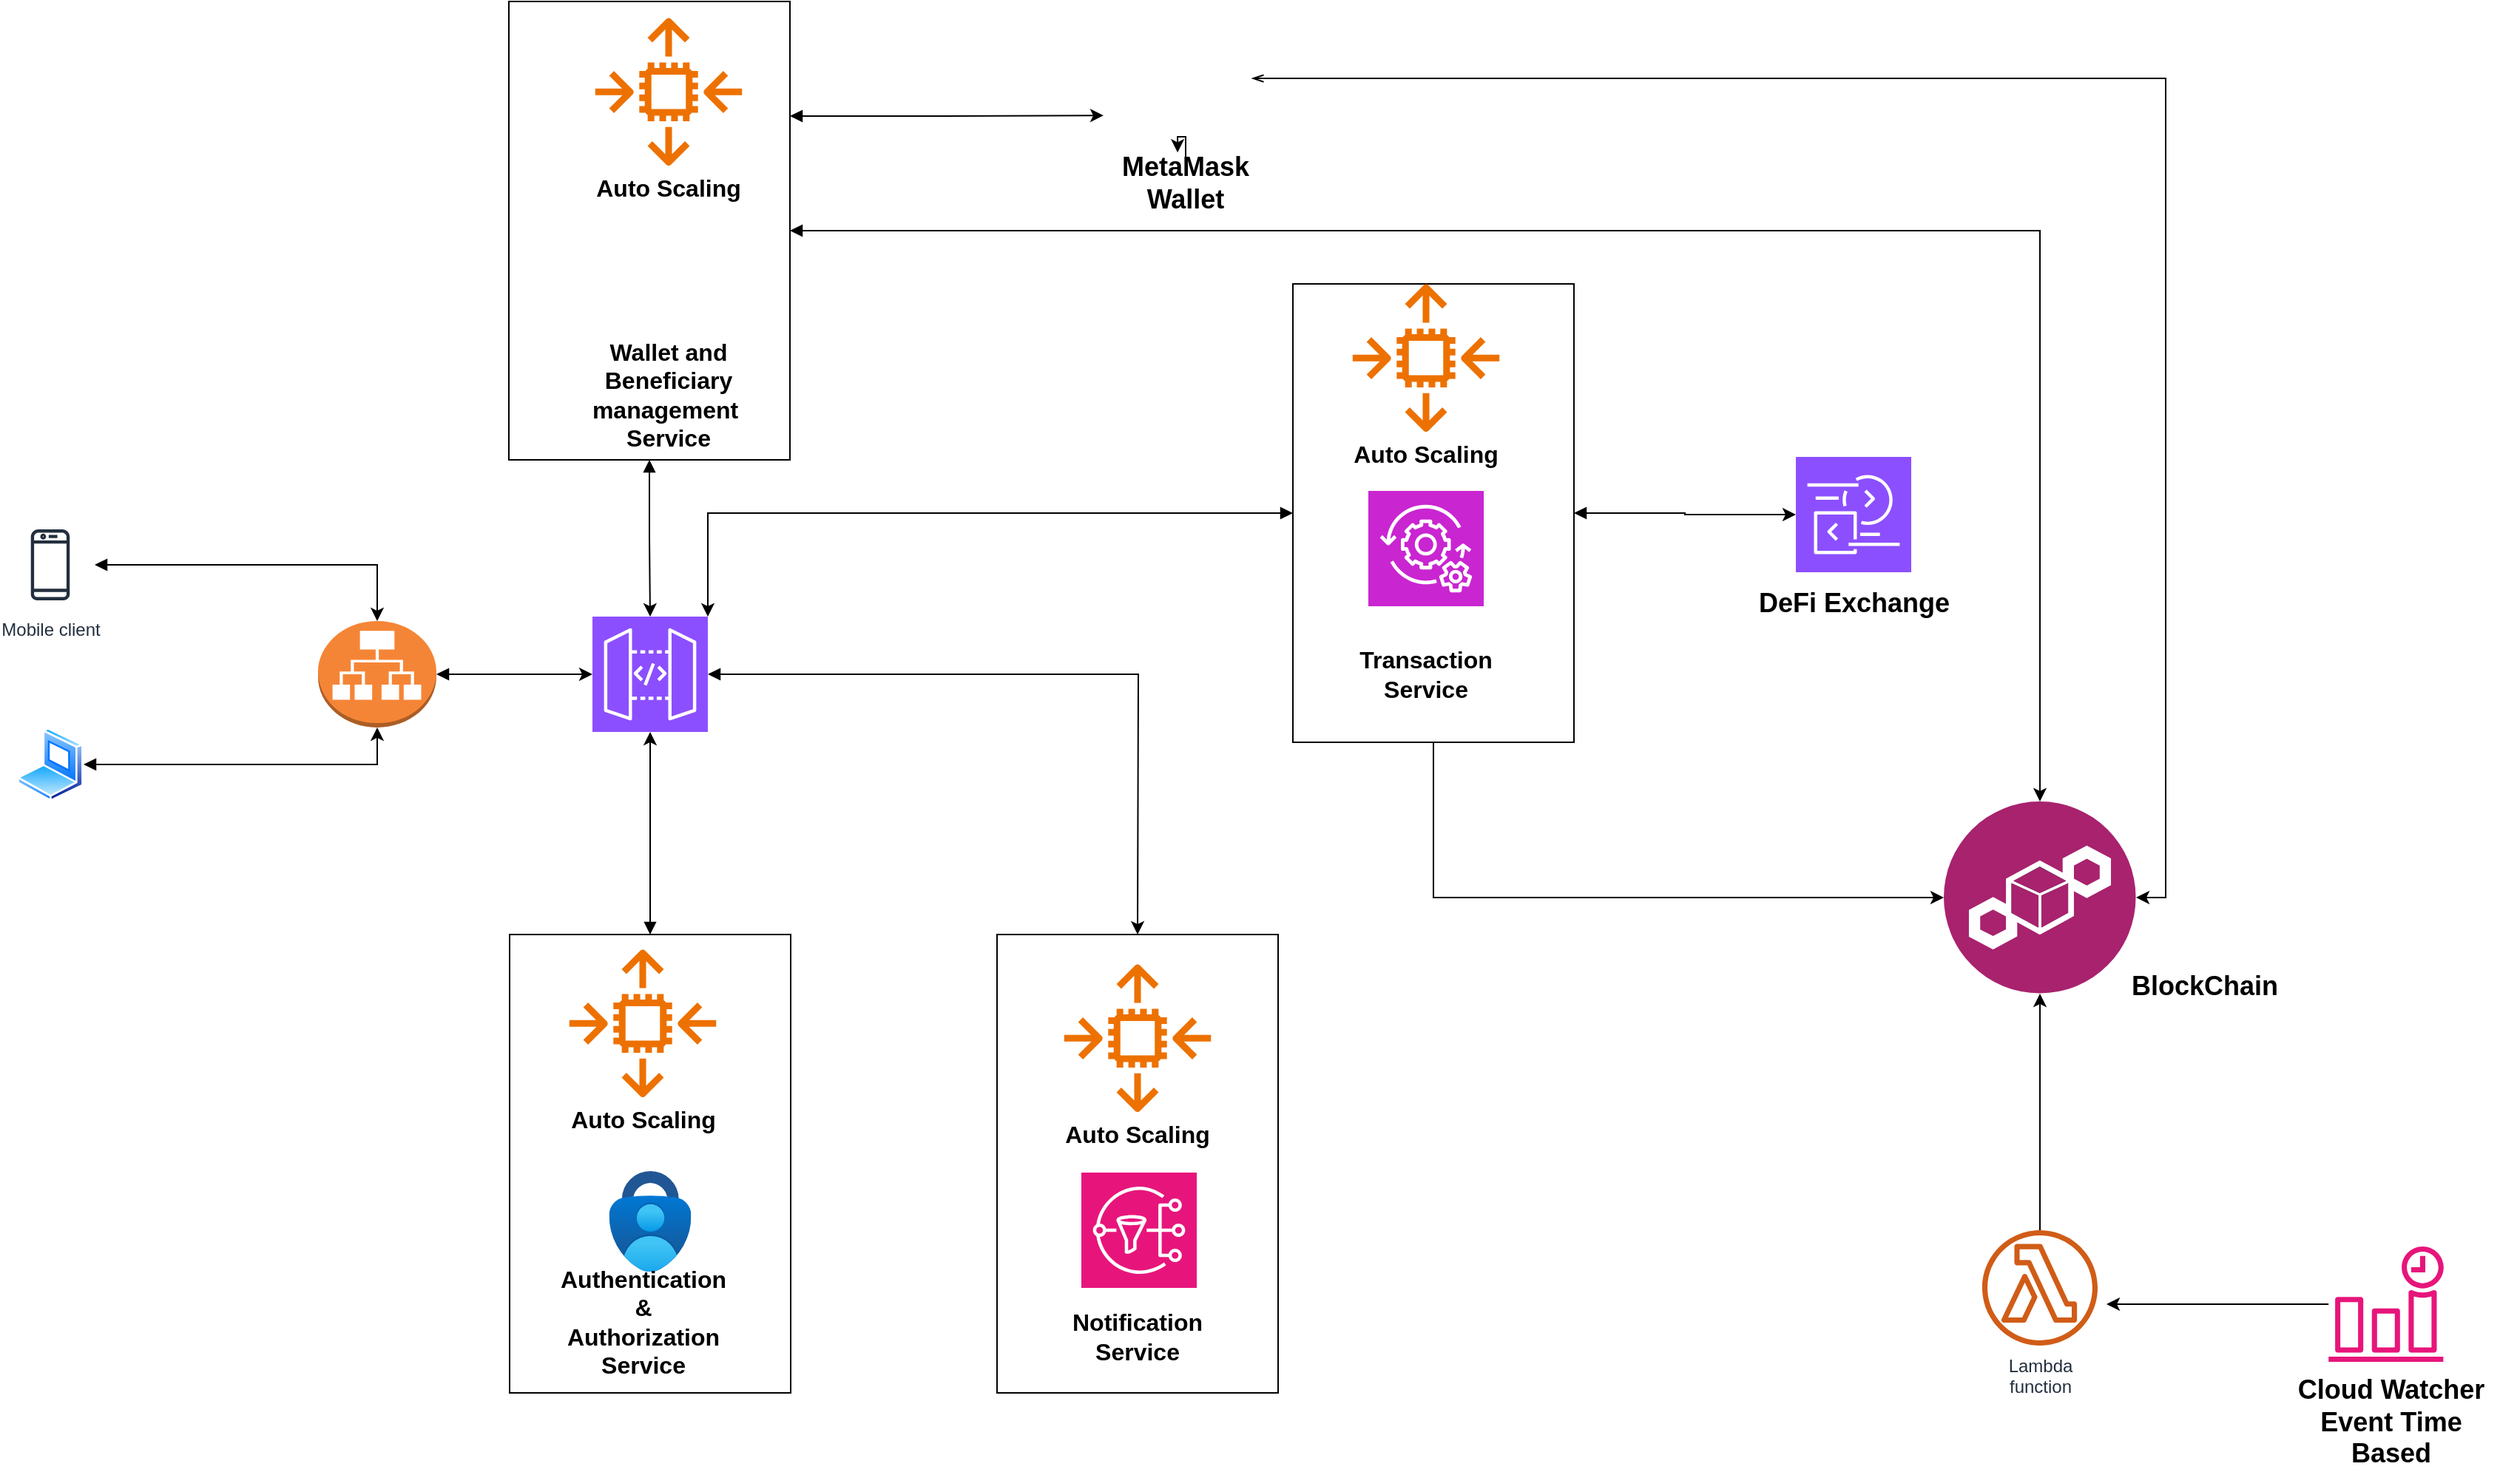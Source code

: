<mxfile version="23.1.3" type="github">
  <diagram id="Ht1M8jgEwFfnCIfOTk4-" name="Page-1">
    <mxGraphModel dx="2514" dy="390" grid="1" gridSize="10" guides="1" tooltips="1" connect="1" arrows="1" fold="1" page="1" pageScale="1" pageWidth="1169" pageHeight="827" math="0" shadow="0">
      <root>
        <mxCell id="0" />
        <mxCell id="1" parent="0" />
        <mxCell id="n_Ng3383ONINiVb1YW3M-2" value="Mobile client" style="sketch=0;outlineConnect=0;fontColor=#232F3E;gradientColor=none;strokeColor=#232F3E;fillColor=#ffffff;dashed=0;verticalLabelPosition=bottom;verticalAlign=top;align=center;html=1;fontSize=12;fontStyle=0;aspect=fixed;shape=mxgraph.aws4.resourceIcon;resIcon=mxgraph.aws4.mobile_client;" parent="1" vertex="1">
          <mxGeometry x="250" y="1200" width="60" height="60" as="geometry" />
        </mxCell>
        <mxCell id="n_Ng3383ONINiVb1YW3M-3" value="" style="image;aspect=fixed;perimeter=ellipsePerimeter;html=1;align=center;shadow=0;dashed=0;spacingTop=3;image=img/lib/active_directory/laptop_client.svg;" parent="1" vertex="1">
          <mxGeometry x="257.5" y="1340" width="45" height="50" as="geometry" />
        </mxCell>
        <mxCell id="n_Ng3383ONINiVb1YW3M-4" value="" style="outlineConnect=0;dashed=0;verticalLabelPosition=bottom;verticalAlign=top;align=center;html=1;shape=mxgraph.aws3.application_load_balancer;fillColor=#F58536;gradientColor=none;" parent="1" vertex="1">
          <mxGeometry x="461" y="1268" width="80" height="72" as="geometry" />
        </mxCell>
        <mxCell id="n_Ng3383ONINiVb1YW3M-7" style="edgeStyle=orthogonalEdgeStyle;rounded=0;orthogonalLoop=1;jettySize=auto;html=1;entryX=0.5;entryY=0;entryDx=0;entryDy=0;entryPerimeter=0;startArrow=block;startFill=1;" parent="1" source="n_Ng3383ONINiVb1YW3M-2" target="n_Ng3383ONINiVb1YW3M-4" edge="1">
          <mxGeometry relative="1" as="geometry" />
        </mxCell>
        <mxCell id="n_Ng3383ONINiVb1YW3M-8" style="edgeStyle=orthogonalEdgeStyle;rounded=0;orthogonalLoop=1;jettySize=auto;html=1;entryX=0.5;entryY=1;entryDx=0;entryDy=0;entryPerimeter=0;startArrow=block;startFill=1;" parent="1" source="n_Ng3383ONINiVb1YW3M-3" target="n_Ng3383ONINiVb1YW3M-4" edge="1">
          <mxGeometry relative="1" as="geometry" />
        </mxCell>
        <mxCell id="n_Ng3383ONINiVb1YW3M-27" value="" style="group" parent="1" vertex="1" connectable="0">
          <mxGeometry x="590.5" y="1480" width="190" height="310" as="geometry" />
        </mxCell>
        <mxCell id="n_Ng3383ONINiVb1YW3M-28" value="" style="image;aspect=fixed;html=1;points=[];align=center;fontSize=12;image=img/lib/azure2/security/Multifactor_Authentication.svg;" parent="n_Ng3383ONINiVb1YW3M-27" vertex="1">
          <mxGeometry x="67.3" y="160" width="55.4" height="68" as="geometry" />
        </mxCell>
        <mxCell id="n_Ng3383ONINiVb1YW3M-29" value="" style="rounded=0;whiteSpace=wrap;html=1;fillColor=none;movable=1;resizable=1;rotatable=1;deletable=1;editable=1;locked=0;connectable=1;" parent="n_Ng3383ONINiVb1YW3M-27" vertex="1">
          <mxGeometry width="190" height="310" as="geometry" />
        </mxCell>
        <mxCell id="n_Ng3383ONINiVb1YW3M-30" value="" style="group" parent="n_Ng3383ONINiVb1YW3M-27" vertex="1" connectable="0">
          <mxGeometry x="40" y="10" width="100" height="130" as="geometry" />
        </mxCell>
        <mxCell id="n_Ng3383ONINiVb1YW3M-31" value="" style="sketch=0;outlineConnect=0;fontColor=#232F3E;gradientColor=none;fillColor=#ED7100;strokeColor=none;dashed=0;verticalLabelPosition=bottom;verticalAlign=top;align=center;html=1;fontSize=12;fontStyle=0;aspect=fixed;pointerEvents=1;shape=mxgraph.aws4.auto_scaling2;" parent="n_Ng3383ONINiVb1YW3M-30" vertex="1">
          <mxGeometry width="100" height="100" as="geometry" />
        </mxCell>
        <mxCell id="n_Ng3383ONINiVb1YW3M-32" value="Auto Scaling" style="text;html=1;align=center;verticalAlign=middle;whiteSpace=wrap;rounded=0;fontSize=16;fontStyle=1" parent="n_Ng3383ONINiVb1YW3M-30" vertex="1">
          <mxGeometry y="100" width="100" height="30" as="geometry" />
        </mxCell>
        <mxCell id="n_Ng3383ONINiVb1YW3M-33" value="Authentication &amp;amp;&lt;br&gt;Authorization Service&lt;br&gt;" style="text;html=1;align=center;verticalAlign=middle;whiteSpace=wrap;rounded=0;fontSize=16;fontStyle=1" parent="n_Ng3383ONINiVb1YW3M-27" vertex="1">
          <mxGeometry x="40" y="247" width="100" height="30" as="geometry" />
        </mxCell>
        <mxCell id="n_Ng3383ONINiVb1YW3M-42" value="" style="group" parent="1" vertex="1" connectable="0">
          <mxGeometry x="920" y="1480" width="190" height="310" as="geometry" />
        </mxCell>
        <mxCell id="n_Ng3383ONINiVb1YW3M-20" value="" style="rounded=0;whiteSpace=wrap;html=1;fillColor=none;movable=1;resizable=1;rotatable=1;deletable=1;editable=1;locked=0;connectable=1;" parent="n_Ng3383ONINiVb1YW3M-42" vertex="1">
          <mxGeometry width="190" height="310" as="geometry" />
        </mxCell>
        <mxCell id="n_Ng3383ONINiVb1YW3M-21" value="" style="group" parent="n_Ng3383ONINiVb1YW3M-42" vertex="1" connectable="0">
          <mxGeometry x="45" y="20" width="100" height="130" as="geometry" />
        </mxCell>
        <mxCell id="n_Ng3383ONINiVb1YW3M-22" value="" style="sketch=0;outlineConnect=0;fontColor=#232F3E;gradientColor=none;fillColor=#ED7100;strokeColor=none;dashed=0;verticalLabelPosition=bottom;verticalAlign=top;align=center;html=1;fontSize=12;fontStyle=0;aspect=fixed;pointerEvents=1;shape=mxgraph.aws4.auto_scaling2;" parent="n_Ng3383ONINiVb1YW3M-21" vertex="1">
          <mxGeometry width="100" height="100" as="geometry" />
        </mxCell>
        <mxCell id="n_Ng3383ONINiVb1YW3M-23" value="Auto Scaling" style="text;html=1;align=center;verticalAlign=middle;whiteSpace=wrap;rounded=0;fontSize=16;fontStyle=1" parent="n_Ng3383ONINiVb1YW3M-21" vertex="1">
          <mxGeometry y="100" width="100" height="30" as="geometry" />
        </mxCell>
        <mxCell id="n_Ng3383ONINiVb1YW3M-25" value="Notification Service" style="text;html=1;align=center;verticalAlign=middle;whiteSpace=wrap;rounded=0;fontSize=16;fontStyle=1" parent="n_Ng3383ONINiVb1YW3M-42" vertex="1">
          <mxGeometry x="45" y="257" width="100" height="30" as="geometry" />
        </mxCell>
        <mxCell id="n_Ng3383ONINiVb1YW3M-41" value="" style="sketch=0;points=[[0,0,0],[0.25,0,0],[0.5,0,0],[0.75,0,0],[1,0,0],[0,1,0],[0.25,1,0],[0.5,1,0],[0.75,1,0],[1,1,0],[0,0.25,0],[0,0.5,0],[0,0.75,0],[1,0.25,0],[1,0.5,0],[1,0.75,0]];outlineConnect=0;fontColor=#232F3E;fillColor=#E7157B;strokeColor=#ffffff;dashed=0;verticalLabelPosition=bottom;verticalAlign=top;align=center;html=1;fontSize=12;fontStyle=0;aspect=fixed;shape=mxgraph.aws4.resourceIcon;resIcon=mxgraph.aws4.sns;" parent="n_Ng3383ONINiVb1YW3M-42" vertex="1">
          <mxGeometry x="57" y="161" width="78" height="78" as="geometry" />
        </mxCell>
        <mxCell id="n_Ng3383ONINiVb1YW3M-46" value="" style="group" parent="1" vertex="1" connectable="0">
          <mxGeometry x="648" y="860" width="130" height="300" as="geometry" />
        </mxCell>
        <mxCell id="n_Ng3383ONINiVb1YW3M-37" value="" style="group" parent="n_Ng3383ONINiVb1YW3M-46" vertex="1" connectable="0">
          <mxGeometry width="130" height="300" as="geometry" />
        </mxCell>
        <mxCell id="n_Ng3383ONINiVb1YW3M-38" value="" style="sketch=0;outlineConnect=0;fontColor=#232F3E;gradientColor=none;fillColor=#ED7100;strokeColor=none;dashed=0;verticalLabelPosition=bottom;verticalAlign=top;align=center;html=1;fontSize=12;fontStyle=0;aspect=fixed;pointerEvents=1;shape=mxgraph.aws4.auto_scaling2;" parent="n_Ng3383ONINiVb1YW3M-37" vertex="1">
          <mxGeometry width="100" height="100" as="geometry" />
        </mxCell>
        <mxCell id="n_Ng3383ONINiVb1YW3M-39" value="Auto Scaling" style="text;html=1;align=center;verticalAlign=middle;whiteSpace=wrap;rounded=0;fontSize=16;fontStyle=1" parent="n_Ng3383ONINiVb1YW3M-37" vertex="1">
          <mxGeometry y="100" width="100" height="30" as="geometry" />
        </mxCell>
        <mxCell id="n_Ng3383ONINiVb1YW3M-36" value="" style="rounded=0;whiteSpace=wrap;html=1;fillColor=none;movable=1;resizable=1;rotatable=1;deletable=1;editable=1;locked=0;connectable=1;" parent="n_Ng3383ONINiVb1YW3M-37" vertex="1">
          <mxGeometry x="-58" y="-11" width="190" height="310" as="geometry" />
        </mxCell>
        <mxCell id="n_Ng3383ONINiVb1YW3M-40" value="Wallet and Beneficiary management&amp;nbsp; Service" style="text;html=1;align=center;verticalAlign=middle;whiteSpace=wrap;rounded=0;fontSize=16;fontStyle=1" parent="n_Ng3383ONINiVb1YW3M-46" vertex="1">
          <mxGeometry y="240" width="100" height="30" as="geometry" />
        </mxCell>
        <mxCell id="n_Ng3383ONINiVb1YW3M-45" value="" style="shape=image;html=1;verticalAlign=top;verticalLabelPosition=bottom;labelBackgroundColor=#ffffff;imageAspect=0;aspect=fixed;image=https://cdn1.iconfinder.com/data/icons/icons-for-a-site-1/64/advantage_wallet-128.png" parent="n_Ng3383ONINiVb1YW3M-46" vertex="1">
          <mxGeometry x="6" y="130" width="88" height="88" as="geometry" />
        </mxCell>
        <mxCell id="n_Ng3383ONINiVb1YW3M-56" style="edgeStyle=orthogonalEdgeStyle;rounded=0;orthogonalLoop=1;jettySize=auto;html=1;startArrow=block;startFill=1;" parent="1" source="n_Ng3383ONINiVb1YW3M-48" edge="1">
          <mxGeometry relative="1" as="geometry">
            <mxPoint x="1015" y="1480" as="targetPoint" />
          </mxGeometry>
        </mxCell>
        <mxCell id="n_Ng3383ONINiVb1YW3M-48" value="" style="sketch=0;points=[[0,0,0],[0.25,0,0],[0.5,0,0],[0.75,0,0],[1,0,0],[0,1,0],[0.25,1,0],[0.5,1,0],[0.75,1,0],[1,1,0],[0,0.25,0],[0,0.5,0],[0,0.75,0],[1,0.25,0],[1,0.5,0],[1,0.75,0]];outlineConnect=0;fontColor=#232F3E;fillColor=#8C4FFF;strokeColor=#ffffff;dashed=0;verticalLabelPosition=bottom;verticalAlign=top;align=center;html=1;fontSize=12;fontStyle=0;aspect=fixed;shape=mxgraph.aws4.resourceIcon;resIcon=mxgraph.aws4.api_gateway;" parent="1" vertex="1">
          <mxGeometry x="646.5" y="1265" width="78" height="78" as="geometry" />
        </mxCell>
        <mxCell id="n_Ng3383ONINiVb1YW3M-50" value="" style="group" parent="1" vertex="1" connectable="0">
          <mxGeometry x="1120" y="1040" width="190" height="310" as="geometry" />
        </mxCell>
        <mxCell id="n_Ng3383ONINiVb1YW3M-12" value="" style="rounded=0;whiteSpace=wrap;html=1;fillColor=none;" parent="n_Ng3383ONINiVb1YW3M-50" vertex="1">
          <mxGeometry width="190" height="310" as="geometry" />
        </mxCell>
        <mxCell id="n_Ng3383ONINiVb1YW3M-18" value="" style="group" parent="n_Ng3383ONINiVb1YW3M-50" vertex="1" connectable="0">
          <mxGeometry x="40" width="100" height="130" as="geometry" />
        </mxCell>
        <mxCell id="n_Ng3383ONINiVb1YW3M-11" value="" style="sketch=0;outlineConnect=0;fontColor=#232F3E;gradientColor=none;fillColor=#ED7100;strokeColor=none;dashed=0;verticalLabelPosition=bottom;verticalAlign=top;align=center;html=1;fontSize=12;fontStyle=0;aspect=fixed;pointerEvents=1;shape=mxgraph.aws4.auto_scaling2;" parent="n_Ng3383ONINiVb1YW3M-18" vertex="1">
          <mxGeometry width="100" height="100" as="geometry" />
        </mxCell>
        <mxCell id="n_Ng3383ONINiVb1YW3M-14" value="Auto Scaling" style="text;html=1;align=center;verticalAlign=middle;whiteSpace=wrap;rounded=0;fontSize=16;fontStyle=1" parent="n_Ng3383ONINiVb1YW3M-18" vertex="1">
          <mxGeometry y="100" width="100" height="30" as="geometry" />
        </mxCell>
        <mxCell id="n_Ng3383ONINiVb1YW3M-19" value="" style="group;labelBorderColor=default;strokeColor=none;" parent="n_Ng3383ONINiVb1YW3M-50" vertex="1" connectable="0">
          <mxGeometry x="40" y="140" width="100" height="140" as="geometry" />
        </mxCell>
        <mxCell id="n_Ng3383ONINiVb1YW3M-9" value="" style="sketch=0;points=[[0,0,0],[0.25,0,0],[0.5,0,0],[0.75,0,0],[1,0,0],[0,1,0],[0.25,1,0],[0.5,1,0],[0.75,1,0],[1,1,0],[0,0.25,0],[0,0.5,0],[0,0.75,0],[1,0.25,0],[1,0.5,0],[1,0.75,0]];outlineConnect=0;fontColor=#232F3E;fillColor=#C925D1;strokeColor=#ffffff;dashed=0;verticalLabelPosition=bottom;verticalAlign=top;align=center;html=1;fontSize=12;fontStyle=0;aspect=fixed;shape=mxgraph.aws4.resourceIcon;resIcon=mxgraph.aws4.managed_services;" parent="n_Ng3383ONINiVb1YW3M-19" vertex="1">
          <mxGeometry x="11" width="78" height="78" as="geometry" />
        </mxCell>
        <mxCell id="n_Ng3383ONINiVb1YW3M-17" value="Transaction Service" style="text;html=1;align=center;verticalAlign=middle;whiteSpace=wrap;rounded=0;fontSize=16;fontStyle=1" parent="n_Ng3383ONINiVb1YW3M-19" vertex="1">
          <mxGeometry y="107.188" width="100" height="32.812" as="geometry" />
        </mxCell>
        <mxCell id="n_Ng3383ONINiVb1YW3M-51" style="edgeStyle=orthogonalEdgeStyle;rounded=0;orthogonalLoop=1;jettySize=auto;html=1;entryX=0;entryY=0.5;entryDx=0;entryDy=0;entryPerimeter=0;startArrow=block;startFill=1;" parent="1" source="n_Ng3383ONINiVb1YW3M-4" target="n_Ng3383ONINiVb1YW3M-48" edge="1">
          <mxGeometry relative="1" as="geometry" />
        </mxCell>
        <mxCell id="n_Ng3383ONINiVb1YW3M-52" style="edgeStyle=orthogonalEdgeStyle;rounded=0;orthogonalLoop=1;jettySize=auto;html=1;entryX=0.5;entryY=1;entryDx=0;entryDy=0;entryPerimeter=0;startArrow=block;startFill=1;" parent="1" source="n_Ng3383ONINiVb1YW3M-29" target="n_Ng3383ONINiVb1YW3M-48" edge="1">
          <mxGeometry relative="1" as="geometry" />
        </mxCell>
        <mxCell id="n_Ng3383ONINiVb1YW3M-53" style="edgeStyle=orthogonalEdgeStyle;rounded=0;orthogonalLoop=1;jettySize=auto;html=1;entryX=0.5;entryY=0;entryDx=0;entryDy=0;entryPerimeter=0;startArrow=block;startFill=1;" parent="1" source="n_Ng3383ONINiVb1YW3M-36" target="n_Ng3383ONINiVb1YW3M-48" edge="1">
          <mxGeometry relative="1" as="geometry" />
        </mxCell>
        <mxCell id="n_Ng3383ONINiVb1YW3M-55" style="edgeStyle=orthogonalEdgeStyle;rounded=0;orthogonalLoop=1;jettySize=auto;html=1;entryX=1;entryY=0;entryDx=0;entryDy=0;entryPerimeter=0;startArrow=block;startFill=1;" parent="1" source="n_Ng3383ONINiVb1YW3M-12" target="n_Ng3383ONINiVb1YW3M-48" edge="1">
          <mxGeometry relative="1" as="geometry" />
        </mxCell>
        <mxCell id="n_Ng3383ONINiVb1YW3M-57" value="" style="image;aspect=fixed;perimeter=ellipsePerimeter;html=1;align=center;shadow=0;dashed=0;fontColor=#4277BB;labelBackgroundColor=default;fontSize=12;spacingTop=3;image=img/lib/ibm/blockchain/blockchain.svg;" parent="1" vertex="1">
          <mxGeometry x="1560" y="1390" width="130" height="130" as="geometry" />
        </mxCell>
        <mxCell id="n_Ng3383ONINiVb1YW3M-58" style="edgeStyle=orthogonalEdgeStyle;rounded=0;orthogonalLoop=1;jettySize=auto;html=1;entryX=0.5;entryY=0;entryDx=0;entryDy=0;startArrow=block;startFill=1;" parent="1" source="n_Ng3383ONINiVb1YW3M-36" target="n_Ng3383ONINiVb1YW3M-57" edge="1">
          <mxGeometry relative="1" as="geometry" />
        </mxCell>
        <mxCell id="n_Ng3383ONINiVb1YW3M-60" style="edgeStyle=orthogonalEdgeStyle;rounded=0;orthogonalLoop=1;jettySize=auto;html=1;entryX=0;entryY=0.5;entryDx=0;entryDy=0;exitX=0.5;exitY=1;exitDx=0;exitDy=0;" parent="1" source="n_Ng3383ONINiVb1YW3M-12" target="n_Ng3383ONINiVb1YW3M-57" edge="1">
          <mxGeometry relative="1" as="geometry" />
        </mxCell>
        <mxCell id="n_Ng3383ONINiVb1YW3M-61" value="&lt;b style=&quot;font-size: 18px;&quot;&gt;BlockChain&lt;/b&gt;" style="text;html=1;align=center;verticalAlign=middle;whiteSpace=wrap;rounded=0;fontSize=18;" parent="1" vertex="1">
          <mxGeometry x="1664" y="1500" width="145" height="30" as="geometry" />
        </mxCell>
        <mxCell id="n_Ng3383ONINiVb1YW3M-63" style="edgeStyle=orthogonalEdgeStyle;rounded=0;orthogonalLoop=1;jettySize=auto;html=1;" parent="1" source="n_Ng3383ONINiVb1YW3M-62" target="n_Ng3383ONINiVb1YW3M-57" edge="1">
          <mxGeometry relative="1" as="geometry" />
        </mxCell>
        <mxCell id="n_Ng3383ONINiVb1YW3M-62" value="Lambda&lt;br&gt;function" style="outlineConnect=0;fontColor=#232F3E;gradientColor=none;fillColor=#D05C17;strokeColor=none;dashed=0;verticalLabelPosition=bottom;verticalAlign=top;align=center;html=1;fontSize=12;fontStyle=0;aspect=fixed;pointerEvents=1;shape=mxgraph.aws4.lambda_function;labelBackgroundColor=#ffffff;" parent="1" vertex="1">
          <mxGeometry x="1586" y="1680" width="78" height="78" as="geometry" />
        </mxCell>
        <mxCell id="n_Ng3383ONINiVb1YW3M-64" value="" style="sketch=0;outlineConnect=0;fontColor=#232F3E;gradientColor=none;fillColor=#E7157B;strokeColor=none;dashed=0;verticalLabelPosition=bottom;verticalAlign=top;align=center;html=1;fontSize=12;fontStyle=0;aspect=fixed;pointerEvents=1;shape=mxgraph.aws4.event_time_based;" parent="1" vertex="1">
          <mxGeometry x="1820" y="1691" width="78" height="78" as="geometry" />
        </mxCell>
        <mxCell id="n_Ng3383ONINiVb1YW3M-65" style="edgeStyle=orthogonalEdgeStyle;rounded=0;orthogonalLoop=1;jettySize=auto;html=1;entryX=1.077;entryY=0.641;entryDx=0;entryDy=0;entryPerimeter=0;" parent="1" source="n_Ng3383ONINiVb1YW3M-64" target="n_Ng3383ONINiVb1YW3M-62" edge="1">
          <mxGeometry relative="1" as="geometry" />
        </mxCell>
        <mxCell id="n_Ng3383ONINiVb1YW3M-66" value="&lt;b style=&quot;font-size: 18px;&quot;&gt;Cloud Watcher Event Time Based&lt;/b&gt;" style="text;html=1;align=center;verticalAlign=middle;whiteSpace=wrap;rounded=0;fontSize=18;" parent="1" vertex="1">
          <mxGeometry x="1790" y="1780" width="145" height="60" as="geometry" />
        </mxCell>
        <mxCell id="qXuImlfa8keDmFSq5YbG-3" style="edgeStyle=orthogonalEdgeStyle;rounded=0;orthogonalLoop=1;jettySize=auto;html=1;entryX=0;entryY=0.5;entryDx=0;entryDy=0;entryPerimeter=0;startArrow=block;startFill=1;" edge="1" parent="1" source="n_Ng3383ONINiVb1YW3M-12" target="qXuImlfa8keDmFSq5YbG-1">
          <mxGeometry relative="1" as="geometry" />
        </mxCell>
        <mxCell id="qXuImlfa8keDmFSq5YbG-4" value="" style="group" vertex="1" connectable="0" parent="1">
          <mxGeometry x="1426.5" y="1157" width="145" height="114" as="geometry" />
        </mxCell>
        <mxCell id="qXuImlfa8keDmFSq5YbG-1" value="" style="sketch=0;points=[[0,0,0],[0.25,0,0],[0.5,0,0],[0.75,0,0],[1,0,0],[0,1,0],[0.25,1,0],[0.5,1,0],[0.75,1,0],[1,1,0],[0,0.25,0],[0,0.5,0],[0,0.75,0],[1,0.25,0],[1,0.5,0],[1,0.75,0]];outlineConnect=0;fontColor=#232F3E;fillColor=#8C4FFF;strokeColor=#ffffff;dashed=0;verticalLabelPosition=bottom;verticalAlign=top;align=center;html=1;fontSize=12;fontStyle=0;aspect=fixed;shape=mxgraph.aws4.resourceIcon;resIcon=mxgraph.aws4.data_exchange;" vertex="1" parent="qXuImlfa8keDmFSq5YbG-4">
          <mxGeometry x="33.5" width="78" height="78" as="geometry" />
        </mxCell>
        <mxCell id="qXuImlfa8keDmFSq5YbG-2" value="&lt;b style=&quot;font-size: 18px;&quot;&gt;DeFi Exchange&lt;/b&gt;" style="text;html=1;align=center;verticalAlign=middle;whiteSpace=wrap;rounded=0;fontSize=18;" vertex="1" parent="qXuImlfa8keDmFSq5YbG-4">
          <mxGeometry y="84" width="145" height="30" as="geometry" />
        </mxCell>
        <mxCell id="qXuImlfa8keDmFSq5YbG-9" value="" style="group" vertex="1" connectable="0" parent="1">
          <mxGeometry x="975" y="851" width="145" height="133" as="geometry" />
        </mxCell>
        <mxCell id="qXuImlfa8keDmFSq5YbG-5" value="" style="shape=image;html=1;verticalAlign=top;verticalLabelPosition=bottom;labelBackgroundColor=#ffffff;imageAspect=0;aspect=fixed;image=https://cdn1.iconfinder.com/data/icons/cryptocurrency-blockchain-fintech-free/32/Cryptocurrency_digital_contract-128.png" vertex="1" parent="qXuImlfa8keDmFSq5YbG-9">
          <mxGeometry x="17" width="100.141" height="100.141" as="geometry" />
        </mxCell>
        <mxCell id="qXuImlfa8keDmFSq5YbG-11" value="" style="edgeStyle=orthogonalEdgeStyle;rounded=0;orthogonalLoop=1;jettySize=auto;html=1;" edge="1" parent="qXuImlfa8keDmFSq5YbG-9" source="qXuImlfa8keDmFSq5YbG-6" target="qXuImlfa8keDmFSq5YbG-5">
          <mxGeometry relative="1" as="geometry" />
        </mxCell>
        <mxCell id="qXuImlfa8keDmFSq5YbG-6" value="&lt;b style=&quot;font-size: 18px;&quot;&gt;MetaMask Wallet&lt;/b&gt;" style="text;html=1;align=center;verticalAlign=middle;whiteSpace=wrap;rounded=0;fontSize=18;" vertex="1" parent="qXuImlfa8keDmFSq5YbG-9">
          <mxGeometry y="109.529" width="145" height="23.471" as="geometry" />
        </mxCell>
        <mxCell id="qXuImlfa8keDmFSq5YbG-10" style="edgeStyle=orthogonalEdgeStyle;rounded=0;orthogonalLoop=1;jettySize=auto;html=1;exitX=1;exitY=0.25;exitDx=0;exitDy=0;entryX=0;entryY=0.75;entryDx=0;entryDy=0;startArrow=block;startFill=1;" edge="1" parent="1" source="n_Ng3383ONINiVb1YW3M-36" target="qXuImlfa8keDmFSq5YbG-5">
          <mxGeometry relative="1" as="geometry" />
        </mxCell>
        <mxCell id="qXuImlfa8keDmFSq5YbG-12" style="edgeStyle=orthogonalEdgeStyle;rounded=0;orthogonalLoop=1;jettySize=auto;html=1;entryX=1;entryY=0.5;entryDx=0;entryDy=0;startArrow=openThin;startFill=0;" edge="1" parent="1" source="qXuImlfa8keDmFSq5YbG-5" target="n_Ng3383ONINiVb1YW3M-57">
          <mxGeometry relative="1" as="geometry" />
        </mxCell>
      </root>
    </mxGraphModel>
  </diagram>
</mxfile>
